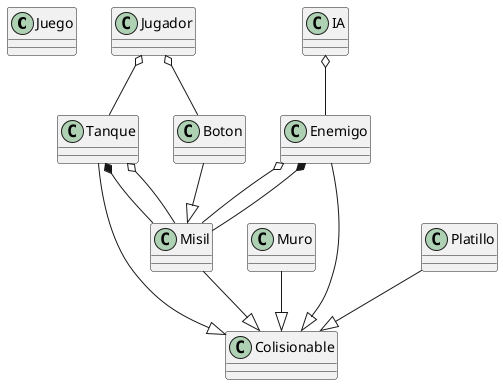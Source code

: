 @startuml Space_Invaders
class Juego
class Jugador
class IA
class Muro
class Tanque
class Enemigo 
class Misil 
class Colisionable 
class Boton
class Platillo

Jugador o-- Tanque
Muro --|> Colisionable
Misil --|> Colisionable
IA o-- Enemigo
Enemigo o-- Misil
Boton --|> Misil
Tanque *--  Misil
Jugador o-- Boton
Enemigo --|> Colisionable
Tanque --|> Colisionable
Platillo --|> Colisionable
Tanque o-- Misil
Enemigo *--  Misil
@enduml